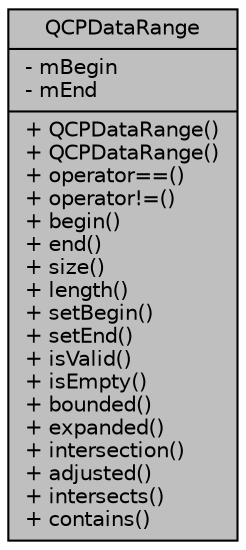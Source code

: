 digraph "QCPDataRange"
{
  edge [fontname="Helvetica",fontsize="10",labelfontname="Helvetica",labelfontsize="10"];
  node [fontname="Helvetica",fontsize="10",shape=record];
  Node409 [label="{QCPDataRange\n|- mBegin\l- mEnd\l|+ QCPDataRange()\l+ QCPDataRange()\l+ operator==()\l+ operator!=()\l+ begin()\l+ end()\l+ size()\l+ length()\l+ setBegin()\l+ setEnd()\l+ isValid()\l+ isEmpty()\l+ bounded()\l+ expanded()\l+ intersection()\l+ adjusted()\l+ intersects()\l+ contains()\l}",height=0.2,width=0.4,color="black", fillcolor="grey75", style="filled", fontcolor="black"];
}
